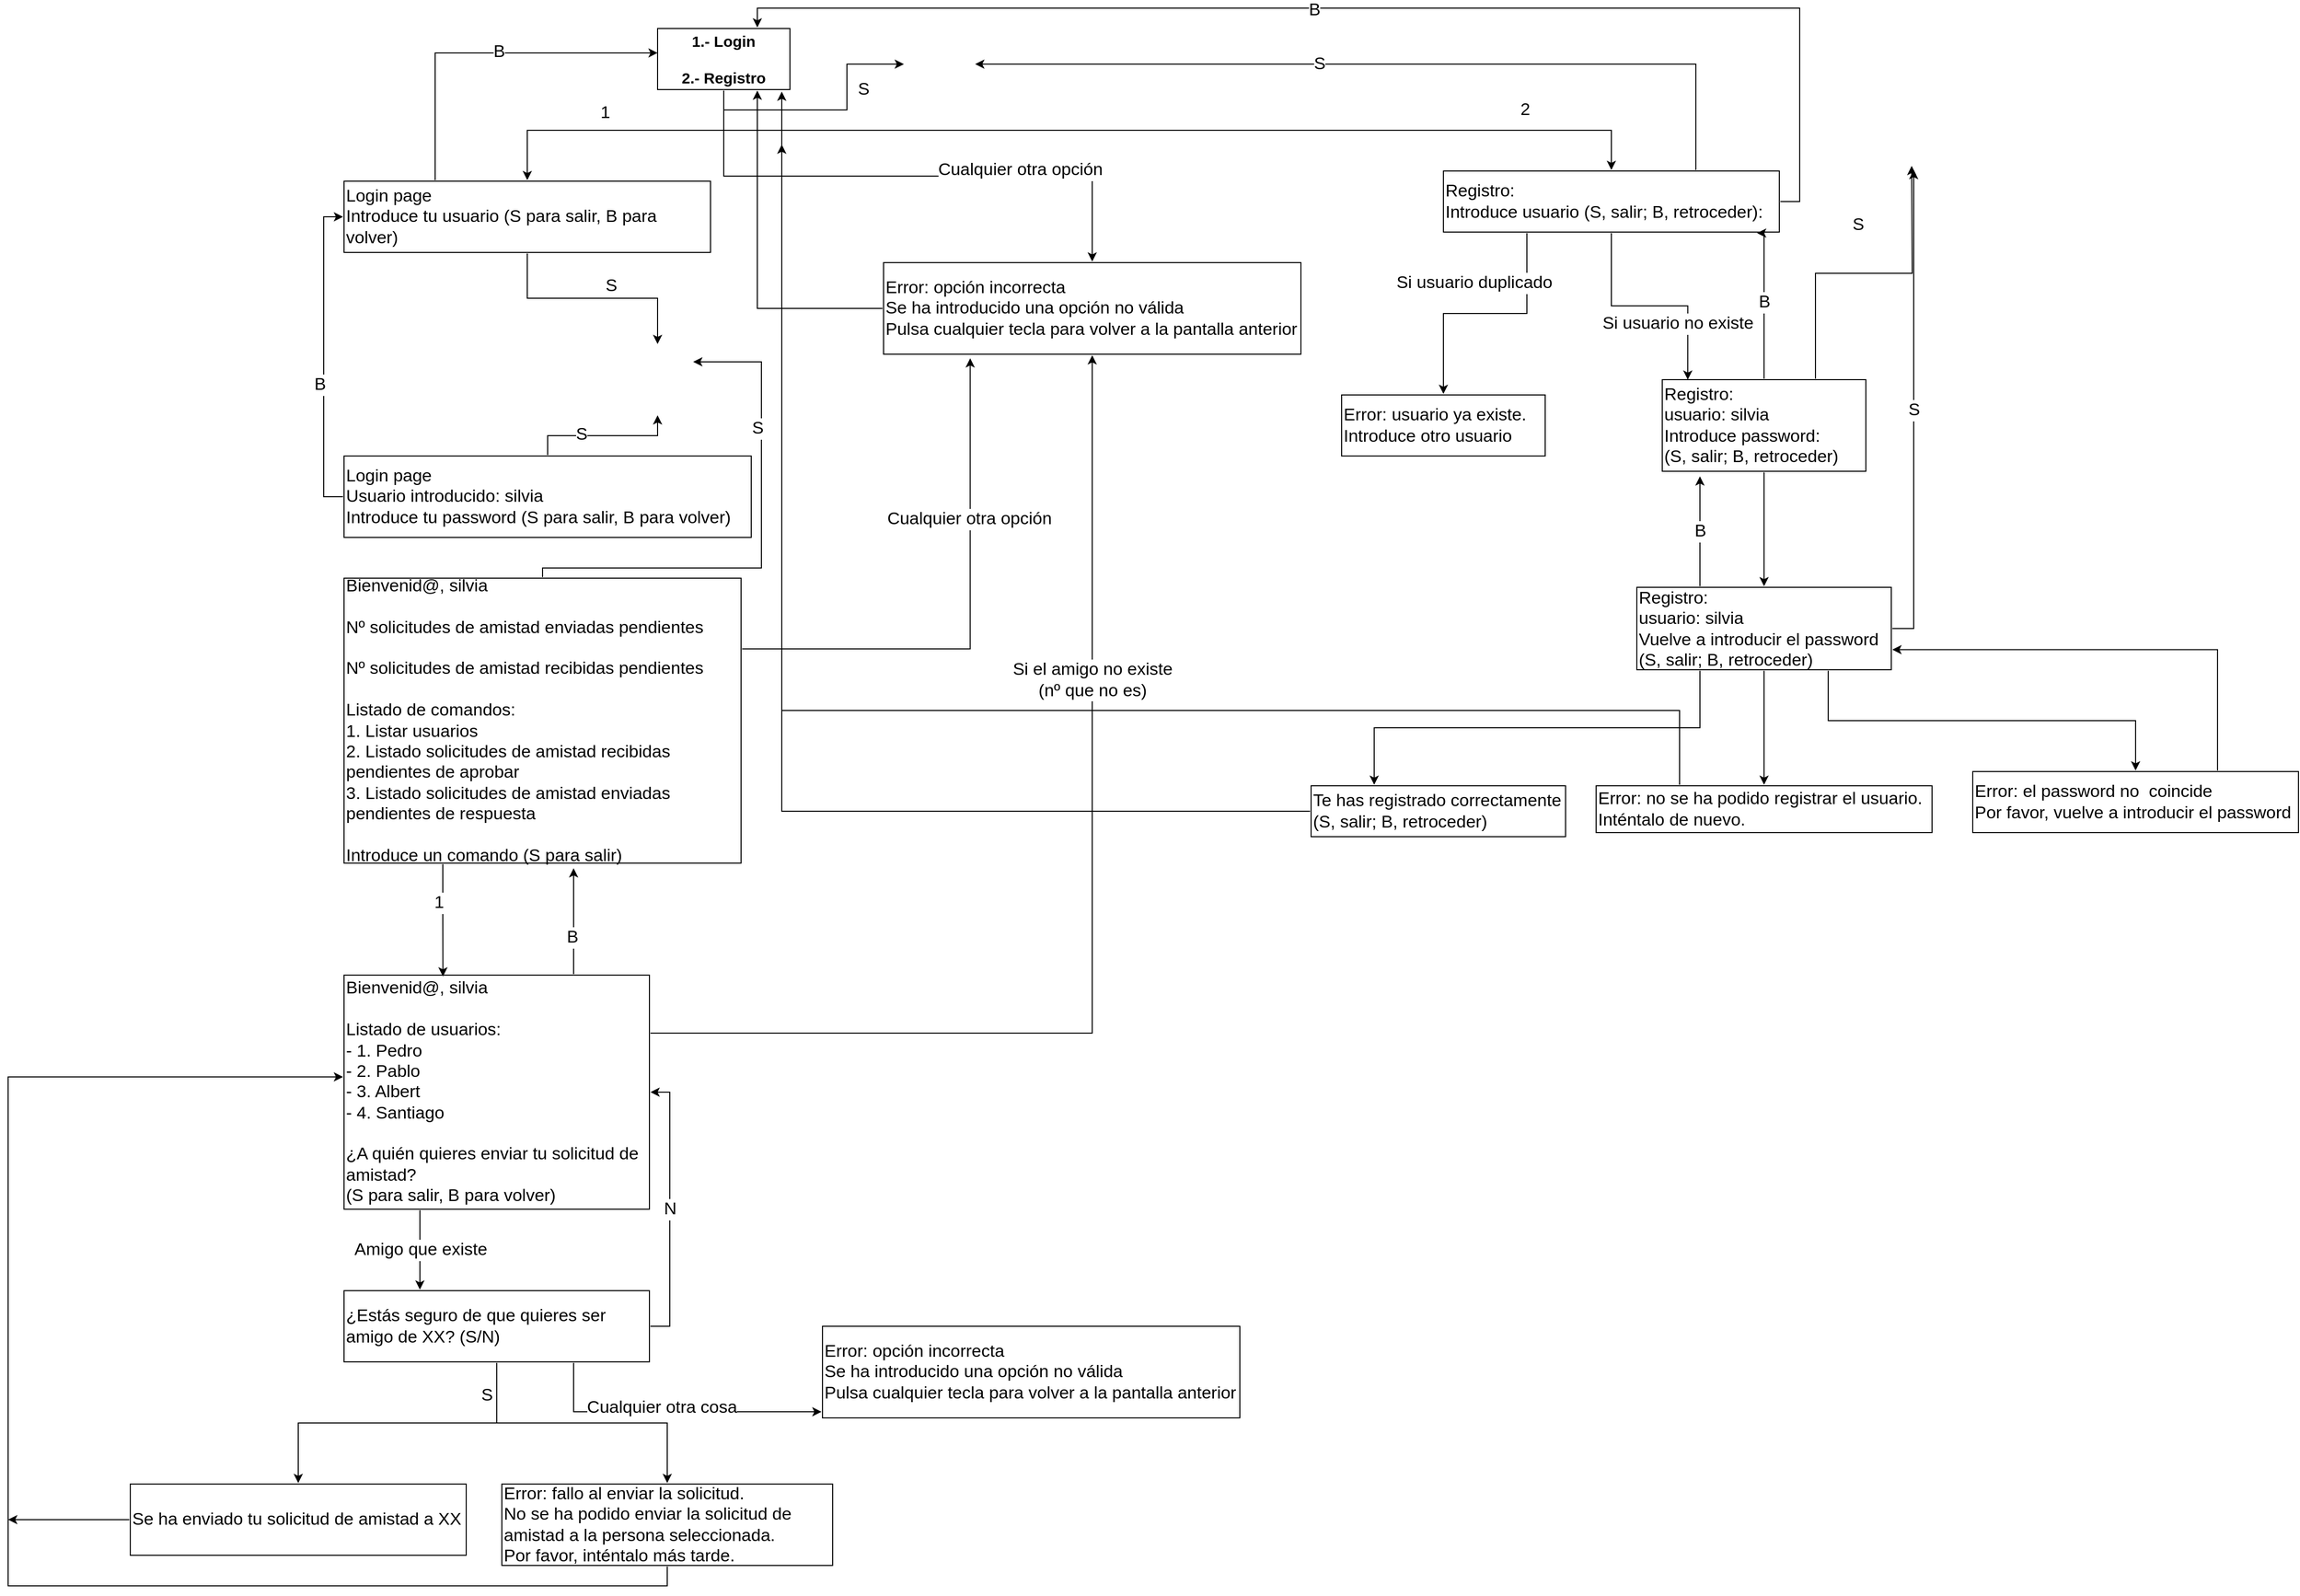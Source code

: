 <mxfile version="12.1.9" type="device" pages="1"><diagram id="4k9eme4xpMTy4wEH3VvS" name="Page-1"><mxGraphModel dx="2182" dy="1943" grid="1" gridSize="10" guides="1" tooltips="1" connect="1" arrows="1" fold="1" page="1" pageScale="1" pageWidth="827" pageHeight="1169" math="0" shadow="0"><root><mxCell id="0"/><mxCell id="1" parent="0"/><mxCell id="zM1rFMtfUrZstzQzF2EO-4" style="edgeStyle=orthogonalEdgeStyle;rounded=0;orthogonalLoop=1;jettySize=auto;html=1;exitX=0.5;exitY=1;exitDx=0;exitDy=0;" edge="1" parent="1" source="zM1rFMtfUrZstzQzF2EO-1" target="zM1rFMtfUrZstzQzF2EO-2"><mxGeometry relative="1" as="geometry"><Array as="points"><mxPoint x="413" y="120"/><mxPoint x="220" y="120"/></Array></mxGeometry></mxCell><mxCell id="zM1rFMtfUrZstzQzF2EO-8" style="edgeStyle=orthogonalEdgeStyle;rounded=0;orthogonalLoop=1;jettySize=auto;html=1;exitX=0.5;exitY=1;exitDx=0;exitDy=0;fontSize=17;" edge="1" parent="1" source="zM1rFMtfUrZstzQzF2EO-1" target="zM1rFMtfUrZstzQzF2EO-7"><mxGeometry relative="1" as="geometry"/></mxCell><mxCell id="zM1rFMtfUrZstzQzF2EO-9" value="S" style="text;html=1;resizable=0;points=[];align=center;verticalAlign=middle;labelBackgroundColor=#ffffff;fontSize=17;" vertex="1" connectable="0" parent="zM1rFMtfUrZstzQzF2EO-8"><mxGeometry x="-0.394" y="4" relative="1" as="geometry"><mxPoint x="83" y="-16" as="offset"/></mxGeometry></mxCell><mxCell id="zM1rFMtfUrZstzQzF2EO-11" style="edgeStyle=orthogonalEdgeStyle;rounded=0;orthogonalLoop=1;jettySize=auto;html=1;exitX=0.5;exitY=1;exitDx=0;exitDy=0;entryX=0.5;entryY=0;entryDx=0;entryDy=0;fontSize=17;" edge="1" parent="1" source="zM1rFMtfUrZstzQzF2EO-1" target="zM1rFMtfUrZstzQzF2EO-6"><mxGeometry relative="1" as="geometry"/></mxCell><mxCell id="zM1rFMtfUrZstzQzF2EO-12" value="Cualquier otra opción" style="text;html=1;resizable=0;points=[];align=center;verticalAlign=middle;labelBackgroundColor=#ffffff;fontSize=17;" vertex="1" connectable="0" parent="zM1rFMtfUrZstzQzF2EO-11"><mxGeometry x="0.742" y="-2" relative="1" as="geometry"><mxPoint x="-69" y="-22" as="offset"/></mxGeometry></mxCell><mxCell id="zM1rFMtfUrZstzQzF2EO-14" style="edgeStyle=orthogonalEdgeStyle;rounded=0;orthogonalLoop=1;jettySize=auto;html=1;exitX=0.5;exitY=1;exitDx=0;exitDy=0;fontSize=17;" edge="1" parent="1" source="zM1rFMtfUrZstzQzF2EO-1" target="zM1rFMtfUrZstzQzF2EO-13"><mxGeometry relative="1" as="geometry"/></mxCell><mxCell id="zM1rFMtfUrZstzQzF2EO-15" value="2" style="text;html=1;resizable=0;points=[];align=center;verticalAlign=middle;labelBackgroundColor=#ffffff;fontSize=17;" vertex="1" connectable="0" parent="zM1rFMtfUrZstzQzF2EO-14"><mxGeometry x="0.84" y="-2" relative="1" as="geometry"><mxPoint x="-48" y="-22" as="offset"/></mxGeometry></mxCell><mxCell id="zM1rFMtfUrZstzQzF2EO-1" value="&lt;b style=&quot;font-size: 15px&quot;&gt;1.- Login&lt;br&gt;&lt;br&gt;2.- Registro&lt;/b&gt;" style="text;html=1;align=center;verticalAlign=middle;whiteSpace=wrap;rounded=0;perimeterSpacing=1;strokeColor=#000000;" vertex="1" parent="1"><mxGeometry x="348" y="20" width="130" height="60" as="geometry"/></mxCell><mxCell id="zM1rFMtfUrZstzQzF2EO-19" style="edgeStyle=orthogonalEdgeStyle;rounded=0;orthogonalLoop=1;jettySize=auto;html=1;exitX=0.5;exitY=1;exitDx=0;exitDy=0;entryX=0.5;entryY=0;entryDx=0;entryDy=0;fontSize=17;" edge="1" parent="1" source="zM1rFMtfUrZstzQzF2EO-2" target="zM1rFMtfUrZstzQzF2EO-18"><mxGeometry relative="1" as="geometry"/></mxCell><mxCell id="zM1rFMtfUrZstzQzF2EO-23" style="edgeStyle=orthogonalEdgeStyle;rounded=0;orthogonalLoop=1;jettySize=auto;html=1;exitX=0.25;exitY=0;exitDx=0;exitDy=0;entryX=0.008;entryY=0.403;entryDx=0;entryDy=0;entryPerimeter=0;fontSize=17;" edge="1" parent="1" source="zM1rFMtfUrZstzQzF2EO-2" target="zM1rFMtfUrZstzQzF2EO-1"><mxGeometry relative="1" as="geometry"/></mxCell><mxCell id="zM1rFMtfUrZstzQzF2EO-24" value="B" style="text;html=1;resizable=0;points=[];align=center;verticalAlign=middle;labelBackgroundColor=#ffffff;fontSize=17;" vertex="1" connectable="0" parent="zM1rFMtfUrZstzQzF2EO-23"><mxGeometry x="-0.271" y="-62" relative="1" as="geometry"><mxPoint x="62" y="-63" as="offset"/></mxGeometry></mxCell><mxCell id="zM1rFMtfUrZstzQzF2EO-2" value="&lt;div style=&quot;font-size: 17px&quot;&gt;&lt;font style=&quot;font-size: 17px&quot;&gt;Login page&amp;nbsp; &amp;nbsp; &amp;nbsp; &amp;nbsp;&amp;nbsp;&lt;/font&gt;&lt;/div&gt;&lt;div style=&quot;font-size: 17px&quot;&gt;&lt;font style=&quot;font-size: 17px&quot;&gt;Introduce tu usuario (S para salir, B para volver)&lt;/font&gt;&lt;/div&gt;" style="text;html=1;align=left;verticalAlign=middle;whiteSpace=wrap;rounded=0;strokeColor=#000000;perimeterSpacing=1;" vertex="1" parent="1"><mxGeometry x="40" y="170" width="360" height="70" as="geometry"/></mxCell><mxCell id="zM1rFMtfUrZstzQzF2EO-5" value="1&lt;br style=&quot;font-size: 17px;&quot;&gt;" style="text;html=1;resizable=0;points=[];autosize=1;align=left;verticalAlign=top;spacingTop=-4;fontSize=17;" vertex="1" parent="1"><mxGeometry x="290" y="90" width="20" height="20" as="geometry"/></mxCell><mxCell id="zM1rFMtfUrZstzQzF2EO-17" style="edgeStyle=orthogonalEdgeStyle;rounded=0;orthogonalLoop=1;jettySize=auto;html=1;entryX=0.75;entryY=1;entryDx=0;entryDy=0;fontSize=17;" edge="1" parent="1" source="zM1rFMtfUrZstzQzF2EO-6" target="zM1rFMtfUrZstzQzF2EO-1"><mxGeometry relative="1" as="geometry"/></mxCell><mxCell id="zM1rFMtfUrZstzQzF2EO-6" value="Error: opción incorrecta&lt;br&gt;Se ha introducido una opción no válida&lt;br&gt;Pulsa cualquier tecla para volver a la pantalla anterior" style="text;html=1;align=left;verticalAlign=middle;whiteSpace=wrap;rounded=0;fontSize=17;strokeColor=#000000;perimeterSpacing=1;" vertex="1" parent="1"><mxGeometry x="570" y="250" width="410" height="90" as="geometry"/></mxCell><mxCell id="zM1rFMtfUrZstzQzF2EO-7" value="" style="shape=image;html=1;verticalAlign=top;verticalLabelPosition=bottom;labelBackgroundColor=#ffffff;imageAspect=0;aspect=fixed;image=https://cdn3.iconfinder.com/data/icons/virtual-notebook/16/button_close-128.png;strokeColor=#000000;fontSize=17;" vertex="1" parent="1"><mxGeometry x="590" y="20" width="70" height="70" as="geometry"/></mxCell><mxCell id="zM1rFMtfUrZstzQzF2EO-66" style="edgeStyle=orthogonalEdgeStyle;rounded=0;orthogonalLoop=1;jettySize=auto;html=1;exitX=0.75;exitY=0;exitDx=0;exitDy=0;entryX=1;entryY=0.5;entryDx=0;entryDy=0;fontSize=17;" edge="1" parent="1" source="zM1rFMtfUrZstzQzF2EO-13" target="zM1rFMtfUrZstzQzF2EO-7"><mxGeometry relative="1" as="geometry"/></mxCell><mxCell id="zM1rFMtfUrZstzQzF2EO-67" value="S" style="text;html=1;resizable=0;points=[];align=center;verticalAlign=middle;labelBackgroundColor=#ffffff;fontSize=17;" vertex="1" connectable="0" parent="zM1rFMtfUrZstzQzF2EO-66"><mxGeometry x="0.168" relative="1" as="geometry"><mxPoint as="offset"/></mxGeometry></mxCell><mxCell id="zM1rFMtfUrZstzQzF2EO-68" style="edgeStyle=orthogonalEdgeStyle;rounded=0;orthogonalLoop=1;jettySize=auto;html=1;exitX=1;exitY=0.5;exitDx=0;exitDy=0;entryX=0.75;entryY=0;entryDx=0;entryDy=0;fontSize=17;" edge="1" parent="1" source="zM1rFMtfUrZstzQzF2EO-13" target="zM1rFMtfUrZstzQzF2EO-1"><mxGeometry relative="1" as="geometry"/></mxCell><mxCell id="zM1rFMtfUrZstzQzF2EO-69" value="B" style="text;html=1;resizable=0;points=[];align=center;verticalAlign=middle;labelBackgroundColor=#ffffff;fontSize=17;" vertex="1" connectable="0" parent="zM1rFMtfUrZstzQzF2EO-68"><mxGeometry x="0.096" y="2" relative="1" as="geometry"><mxPoint as="offset"/></mxGeometry></mxCell><mxCell id="zM1rFMtfUrZstzQzF2EO-76" value="Si usuario duplicado" style="edgeStyle=orthogonalEdgeStyle;rounded=0;orthogonalLoop=1;jettySize=auto;html=1;exitX=0.25;exitY=1;exitDx=0;exitDy=0;fontSize=17;" edge="1" parent="1" source="zM1rFMtfUrZstzQzF2EO-13" target="zM1rFMtfUrZstzQzF2EO-70"><mxGeometry x="0.092" y="-30" relative="1" as="geometry"><mxPoint as="offset"/></mxGeometry></mxCell><mxCell id="zM1rFMtfUrZstzQzF2EO-77" value="Si usuario no existe" style="edgeStyle=orthogonalEdgeStyle;rounded=0;orthogonalLoop=1;jettySize=auto;html=1;exitX=0.5;exitY=1;exitDx=0;exitDy=0;entryX=0.129;entryY=0.011;entryDx=0;entryDy=0;entryPerimeter=0;fontSize=17;" edge="1" parent="1" source="zM1rFMtfUrZstzQzF2EO-13" target="zM1rFMtfUrZstzQzF2EO-71"><mxGeometry x="0.498" y="-10" relative="1" as="geometry"><mxPoint as="offset"/></mxGeometry></mxCell><mxCell id="zM1rFMtfUrZstzQzF2EO-13" value="Registro:&lt;br&gt;Introduce usuario (S, salir; B, retroceder):" style="text;html=1;align=left;verticalAlign=middle;whiteSpace=wrap;rounded=0;fontSize=17;strokeColor=#000000;perimeterSpacing=1;" vertex="1" parent="1"><mxGeometry x="1120" y="160" width="330" height="60" as="geometry"/></mxCell><mxCell id="zM1rFMtfUrZstzQzF2EO-18" value="" style="shape=image;html=1;verticalAlign=top;verticalLabelPosition=bottom;labelBackgroundColor=#ffffff;imageAspect=0;aspect=fixed;image=https://cdn3.iconfinder.com/data/icons/virtual-notebook/16/button_close-128.png;strokeColor=#000000;fontSize=17;" vertex="1" parent="1"><mxGeometry x="313" y="330" width="70" height="70" as="geometry"/></mxCell><mxCell id="zM1rFMtfUrZstzQzF2EO-20" value="S" style="text;html=1;resizable=0;points=[];autosize=1;align=left;verticalAlign=top;spacingTop=-4;fontSize=17;" vertex="1" parent="1"><mxGeometry x="295" y="260" width="30" height="20" as="geometry"/></mxCell><mxCell id="zM1rFMtfUrZstzQzF2EO-27" style="edgeStyle=orthogonalEdgeStyle;rounded=0;orthogonalLoop=1;jettySize=auto;html=1;fontSize=17;" edge="1" parent="1" source="zM1rFMtfUrZstzQzF2EO-25" target="zM1rFMtfUrZstzQzF2EO-18"><mxGeometry relative="1" as="geometry"/></mxCell><mxCell id="zM1rFMtfUrZstzQzF2EO-28" value="S" style="text;html=1;resizable=0;points=[];align=center;verticalAlign=middle;labelBackgroundColor=#ffffff;fontSize=17;" vertex="1" connectable="0" parent="zM1rFMtfUrZstzQzF2EO-27"><mxGeometry x="-0.292" y="1" relative="1" as="geometry"><mxPoint as="offset"/></mxGeometry></mxCell><mxCell id="zM1rFMtfUrZstzQzF2EO-29" style="edgeStyle=orthogonalEdgeStyle;rounded=0;orthogonalLoop=1;jettySize=auto;html=1;exitX=0;exitY=0.5;exitDx=0;exitDy=0;entryX=0;entryY=0.5;entryDx=0;entryDy=0;fontSize=17;" edge="1" parent="1" source="zM1rFMtfUrZstzQzF2EO-25" target="zM1rFMtfUrZstzQzF2EO-2"><mxGeometry relative="1" as="geometry"/></mxCell><mxCell id="zM1rFMtfUrZstzQzF2EO-30" value="B" style="text;html=1;resizable=0;points=[];align=center;verticalAlign=middle;labelBackgroundColor=#ffffff;fontSize=17;" vertex="1" connectable="0" parent="zM1rFMtfUrZstzQzF2EO-29"><mxGeometry x="-0.176" y="4" relative="1" as="geometry"><mxPoint as="offset"/></mxGeometry></mxCell><mxCell id="zM1rFMtfUrZstzQzF2EO-25" value="&lt;div style=&quot;font-size: 17px&quot;&gt;Login page&lt;/div&gt;&lt;div&gt;&lt;div&gt;&lt;span style=&quot;font-size: 17px&quot;&gt;Usuario introducido: silvia&lt;/span&gt;&lt;/div&gt;&lt;div&gt;&lt;span style=&quot;font-size: 17px&quot;&gt;Introduce tu password (S para salir, B para volver)&lt;/span&gt;&lt;/div&gt;&lt;/div&gt;" style="text;html=1;align=left;verticalAlign=middle;whiteSpace=wrap;rounded=0;strokeColor=#000000;perimeterSpacing=1;" vertex="1" parent="1"><mxGeometry x="40" y="440" width="400" height="80" as="geometry"/></mxCell><mxCell id="zM1rFMtfUrZstzQzF2EO-33" style="edgeStyle=orthogonalEdgeStyle;rounded=0;orthogonalLoop=1;jettySize=auto;html=1;fontSize=17;entryX=1;entryY=0.25;entryDx=0;entryDy=0;" edge="1" parent="1" source="zM1rFMtfUrZstzQzF2EO-31" target="zM1rFMtfUrZstzQzF2EO-18"><mxGeometry relative="1" as="geometry"><mxPoint x="500" y="370" as="targetPoint"/><Array as="points"><mxPoint x="235" y="550"/><mxPoint x="450" y="550"/><mxPoint x="450" y="348"/></Array></mxGeometry></mxCell><mxCell id="zM1rFMtfUrZstzQzF2EO-34" value="S" style="text;html=1;resizable=0;points=[];align=center;verticalAlign=middle;labelBackgroundColor=#ffffff;fontSize=17;" vertex="1" connectable="0" parent="zM1rFMtfUrZstzQzF2EO-33"><mxGeometry x="0.465" y="4" relative="1" as="geometry"><mxPoint as="offset"/></mxGeometry></mxCell><mxCell id="zM1rFMtfUrZstzQzF2EO-35" style="edgeStyle=orthogonalEdgeStyle;rounded=0;orthogonalLoop=1;jettySize=auto;html=1;exitX=1;exitY=0.25;exitDx=0;exitDy=0;entryX=0.209;entryY=1.033;entryDx=0;entryDy=0;entryPerimeter=0;fontSize=17;" edge="1" parent="1" source="zM1rFMtfUrZstzQzF2EO-31" target="zM1rFMtfUrZstzQzF2EO-6"><mxGeometry relative="1" as="geometry"><Array as="points"><mxPoint x="655" y="630"/></Array></mxGeometry></mxCell><mxCell id="zM1rFMtfUrZstzQzF2EO-36" value="Cualquier otra opción" style="text;html=1;resizable=0;points=[];align=center;verticalAlign=middle;labelBackgroundColor=#ffffff;fontSize=17;" vertex="1" connectable="0" parent="zM1rFMtfUrZstzQzF2EO-35"><mxGeometry x="0.38" y="1" relative="1" as="geometry"><mxPoint as="offset"/></mxGeometry></mxCell><mxCell id="zM1rFMtfUrZstzQzF2EO-39" style="edgeStyle=orthogonalEdgeStyle;rounded=0;orthogonalLoop=1;jettySize=auto;html=1;exitX=0.25;exitY=1;exitDx=0;exitDy=0;entryX=0.325;entryY=0.01;entryDx=0;entryDy=0;entryPerimeter=0;fontSize=17;" edge="1" parent="1" source="zM1rFMtfUrZstzQzF2EO-31" target="zM1rFMtfUrZstzQzF2EO-38"><mxGeometry relative="1" as="geometry"/></mxCell><mxCell id="zM1rFMtfUrZstzQzF2EO-40" value="1" style="text;html=1;resizable=0;points=[];align=center;verticalAlign=middle;labelBackgroundColor=#ffffff;fontSize=17;" vertex="1" connectable="0" parent="zM1rFMtfUrZstzQzF2EO-39"><mxGeometry x="-0.309" y="-4" relative="1" as="geometry"><mxPoint as="offset"/></mxGeometry></mxCell><mxCell id="zM1rFMtfUrZstzQzF2EO-31" value="&lt;font style=&quot;font-size: 17px&quot;&gt;Bienvenid@, silvia&lt;br&gt;&lt;br&gt;Nº solicitudes de amistad enviadas pendientes&lt;br&gt;&lt;br&gt;Nº solicitudes de amistad recibidas pendientes&lt;br&gt;&lt;br&gt;Listado de comandos:&lt;br&gt;1. Listar usuarios&lt;br&gt;2. Listado solicitudes de amistad recibidas pendientes de aprobar&lt;br&gt;3. Listado solicitudes de amistad enviadas pendientes de respuesta&lt;br&gt;&lt;br&gt;Introduce un comando (S para salir)&lt;br&gt;&lt;/font&gt;" style="text;html=1;align=left;verticalAlign=middle;whiteSpace=wrap;rounded=0;strokeColor=#000000;perimeterSpacing=1;" vertex="1" parent="1"><mxGeometry x="40" y="560" width="390" height="280" as="geometry"/></mxCell><mxCell id="zM1rFMtfUrZstzQzF2EO-41" style="edgeStyle=orthogonalEdgeStyle;rounded=0;orthogonalLoop=1;jettySize=auto;html=1;exitX=0.75;exitY=0;exitDx=0;exitDy=0;entryX=0.579;entryY=1.014;entryDx=0;entryDy=0;entryPerimeter=0;fontSize=17;" edge="1" parent="1" source="zM1rFMtfUrZstzQzF2EO-38" target="zM1rFMtfUrZstzQzF2EO-31"><mxGeometry relative="1" as="geometry"><Array as="points"><mxPoint x="266" y="845"/><mxPoint x="266" y="845"/></Array></mxGeometry></mxCell><mxCell id="zM1rFMtfUrZstzQzF2EO-42" value="B" style="text;html=1;resizable=0;points=[];align=center;verticalAlign=middle;labelBackgroundColor=#ffffff;fontSize=17;" vertex="1" connectable="0" parent="zM1rFMtfUrZstzQzF2EO-41"><mxGeometry x="-0.308" y="2" relative="1" as="geometry"><mxPoint as="offset"/></mxGeometry></mxCell><mxCell id="zM1rFMtfUrZstzQzF2EO-43" style="edgeStyle=orthogonalEdgeStyle;rounded=0;orthogonalLoop=1;jettySize=auto;html=1;exitX=1;exitY=0.25;exitDx=0;exitDy=0;fontSize=17;" edge="1" parent="1" source="zM1rFMtfUrZstzQzF2EO-38" target="zM1rFMtfUrZstzQzF2EO-6"><mxGeometry relative="1" as="geometry"/></mxCell><mxCell id="zM1rFMtfUrZstzQzF2EO-44" value="Si el amigo no existe&lt;br&gt;(nº que no es)" style="text;html=1;resizable=0;points=[];align=center;verticalAlign=middle;labelBackgroundColor=#ffffff;fontSize=17;" vertex="1" connectable="0" parent="zM1rFMtfUrZstzQzF2EO-43"><mxGeometry x="0.638" relative="1" as="geometry"><mxPoint y="120" as="offset"/></mxGeometry></mxCell><mxCell id="zM1rFMtfUrZstzQzF2EO-46" value="Amigo que existe" style="edgeStyle=orthogonalEdgeStyle;rounded=0;orthogonalLoop=1;jettySize=auto;html=1;exitX=0.25;exitY=1;exitDx=0;exitDy=0;entryX=0.25;entryY=0;entryDx=0;entryDy=0;fontSize=17;" edge="1" parent="1" source="zM1rFMtfUrZstzQzF2EO-38" target="zM1rFMtfUrZstzQzF2EO-45"><mxGeometry relative="1" as="geometry"><Array as="points"><mxPoint x="115" y="1220"/><mxPoint x="115" y="1220"/></Array></mxGeometry></mxCell><mxCell id="zM1rFMtfUrZstzQzF2EO-38" value="&lt;font style=&quot;font-size: 17px&quot;&gt;Bienvenid@, silvia&lt;br&gt;&lt;br&gt;Listado de usuarios:&lt;br&gt;- 1. Pedro&lt;br&gt;- 2. Pablo&lt;br&gt;- 3. Albert&lt;br&gt;- 4. Santiago&lt;br&gt;&lt;br&gt;¿A quién quieres enviar tu solicitud de amistad?&lt;br&gt;(S para salir, B para volver)&lt;br&gt;&lt;/font&gt;" style="text;html=1;align=left;verticalAlign=middle;whiteSpace=wrap;rounded=0;strokeColor=#000000;perimeterSpacing=1;" vertex="1" parent="1"><mxGeometry x="40" y="950" width="300" height="230" as="geometry"/></mxCell><mxCell id="zM1rFMtfUrZstzQzF2EO-54" style="edgeStyle=orthogonalEdgeStyle;rounded=0;orthogonalLoop=1;jettySize=auto;html=1;exitX=0.5;exitY=1;exitDx=0;exitDy=0;entryX=0.5;entryY=0;entryDx=0;entryDy=0;fontSize=17;" edge="1" parent="1" source="zM1rFMtfUrZstzQzF2EO-45" target="zM1rFMtfUrZstzQzF2EO-49"><mxGeometry relative="1" as="geometry"><Array as="points"><mxPoint x="190" y="1390"/><mxPoint x="-5" y="1390"/></Array></mxGeometry></mxCell><mxCell id="zM1rFMtfUrZstzQzF2EO-55" style="edgeStyle=orthogonalEdgeStyle;rounded=0;orthogonalLoop=1;jettySize=auto;html=1;exitX=0.5;exitY=1;exitDx=0;exitDy=0;entryX=0.5;entryY=0;entryDx=0;entryDy=0;fontSize=17;" edge="1" parent="1" source="zM1rFMtfUrZstzQzF2EO-45" target="zM1rFMtfUrZstzQzF2EO-47"><mxGeometry relative="1" as="geometry"><Array as="points"><mxPoint x="190" y="1390"/><mxPoint x="358" y="1390"/></Array></mxGeometry></mxCell><mxCell id="zM1rFMtfUrZstzQzF2EO-58" value="N" style="edgeStyle=orthogonalEdgeStyle;rounded=0;orthogonalLoop=1;jettySize=auto;html=1;exitX=1;exitY=0.5;exitDx=0;exitDy=0;entryX=1;entryY=0.5;entryDx=0;entryDy=0;fontSize=17;" edge="1" parent="1" source="zM1rFMtfUrZstzQzF2EO-45" target="zM1rFMtfUrZstzQzF2EO-38"><mxGeometry relative="1" as="geometry"/></mxCell><mxCell id="zM1rFMtfUrZstzQzF2EO-61" style="edgeStyle=orthogonalEdgeStyle;rounded=0;orthogonalLoop=1;jettySize=auto;html=1;exitX=0.75;exitY=1;exitDx=0;exitDy=0;entryX=0;entryY=0.924;entryDx=0;entryDy=0;entryPerimeter=0;fontSize=17;" edge="1" parent="1" source="zM1rFMtfUrZstzQzF2EO-45" target="zM1rFMtfUrZstzQzF2EO-60"><mxGeometry relative="1" as="geometry"/></mxCell><mxCell id="zM1rFMtfUrZstzQzF2EO-62" value="Cualquier otra cosa" style="text;html=1;resizable=0;points=[];align=center;verticalAlign=middle;labelBackgroundColor=#ffffff;fontSize=17;" vertex="1" connectable="0" parent="zM1rFMtfUrZstzQzF2EO-61"><mxGeometry x="-0.077" y="4" relative="1" as="geometry"><mxPoint as="offset"/></mxGeometry></mxCell><mxCell id="zM1rFMtfUrZstzQzF2EO-45" value="&lt;font style=&quot;font-size: 17px&quot;&gt;¿Estás seguro de que quieres ser amigo de XX? (S/N)&lt;br&gt;&lt;/font&gt;" style="text;html=1;align=left;verticalAlign=middle;whiteSpace=wrap;rounded=0;strokeColor=#000000;perimeterSpacing=1;" vertex="1" parent="1"><mxGeometry x="40" y="1260" width="300" height="70" as="geometry"/></mxCell><mxCell id="zM1rFMtfUrZstzQzF2EO-63" style="edgeStyle=orthogonalEdgeStyle;rounded=0;orthogonalLoop=1;jettySize=auto;html=1;exitX=0.5;exitY=1;exitDx=0;exitDy=0;fontSize=17;" edge="1" parent="1" source="zM1rFMtfUrZstzQzF2EO-47" target="zM1rFMtfUrZstzQzF2EO-38"><mxGeometry relative="1" as="geometry"><mxPoint x="-227" y="1050" as="targetPoint"/><Array as="points"><mxPoint x="358" y="1550"/><mxPoint x="-290" y="1550"/><mxPoint x="-290" y="1050"/></Array></mxGeometry></mxCell><mxCell id="zM1rFMtfUrZstzQzF2EO-47" value="&lt;font style=&quot;font-size: 17px&quot;&gt;Error: fallo al enviar la solicitud.&lt;br&gt;No se ha podido enviar la solicitud de amistad a la persona seleccionada. &lt;br&gt;Por favor, inténtalo más tarde.&lt;br&gt;&lt;/font&gt;" style="text;html=1;align=left;verticalAlign=middle;whiteSpace=wrap;rounded=0;strokeColor=#000000;perimeterSpacing=1;" vertex="1" parent="1"><mxGeometry x="195" y="1450" width="325" height="80" as="geometry"/></mxCell><mxCell id="zM1rFMtfUrZstzQzF2EO-64" style="edgeStyle=orthogonalEdgeStyle;rounded=0;orthogonalLoop=1;jettySize=auto;html=1;exitX=0;exitY=0.5;exitDx=0;exitDy=0;fontSize=17;" edge="1" parent="1" source="zM1rFMtfUrZstzQzF2EO-49"><mxGeometry relative="1" as="geometry"><mxPoint x="-290" y="1485" as="targetPoint"/></mxGeometry></mxCell><mxCell id="zM1rFMtfUrZstzQzF2EO-49" value="&lt;font style=&quot;font-size: 17px&quot;&gt;Se ha enviado tu solicitud de amistad a XX&lt;br&gt;&lt;/font&gt;" style="text;html=1;align=left;verticalAlign=middle;whiteSpace=wrap;rounded=0;strokeColor=#000000;perimeterSpacing=1;" vertex="1" parent="1"><mxGeometry x="-170" y="1450" width="330" height="70" as="geometry"/></mxCell><mxCell id="zM1rFMtfUrZstzQzF2EO-56" value="S" style="text;html=1;resizable=0;points=[];autosize=1;align=center;verticalAlign=top;spacingTop=-4;fontSize=17;" vertex="1" parent="1"><mxGeometry x="165" y="1350" width="30" height="20" as="geometry"/></mxCell><mxCell id="zM1rFMtfUrZstzQzF2EO-60" value="Error: opción incorrecta&lt;br&gt;Se ha introducido una opción no válida&lt;br&gt;Pulsa cualquier tecla para volver a la pantalla anterior" style="text;html=1;align=left;verticalAlign=middle;whiteSpace=wrap;rounded=0;fontSize=17;strokeColor=#000000;perimeterSpacing=1;" vertex="1" parent="1"><mxGeometry x="510" y="1295" width="410" height="90" as="geometry"/></mxCell><mxCell id="zM1rFMtfUrZstzQzF2EO-70" value="Error: usuario ya existe.&lt;br&gt;Introduce otro usuario" style="text;html=1;align=left;verticalAlign=middle;whiteSpace=wrap;rounded=0;fontSize=17;strokeColor=#000000;perimeterSpacing=1;" vertex="1" parent="1"><mxGeometry x="1020" y="380" width="200" height="60" as="geometry"/></mxCell><mxCell id="zM1rFMtfUrZstzQzF2EO-72" style="edgeStyle=orthogonalEdgeStyle;rounded=0;orthogonalLoop=1;jettySize=auto;html=1;exitX=0.75;exitY=0;exitDx=0;exitDy=0;fontSize=17;" edge="1" parent="1" source="zM1rFMtfUrZstzQzF2EO-71"><mxGeometry relative="1" as="geometry"><mxPoint x="1580" y="155" as="targetPoint"/></mxGeometry></mxCell><mxCell id="zM1rFMtfUrZstzQzF2EO-75" value="B" style="edgeStyle=orthogonalEdgeStyle;rounded=0;orthogonalLoop=1;jettySize=auto;html=1;exitX=0.5;exitY=0;exitDx=0;exitDy=0;entryX=0.931;entryY=1;entryDx=0;entryDy=0;entryPerimeter=0;fontSize=17;" edge="1" parent="1" source="zM1rFMtfUrZstzQzF2EO-71" target="zM1rFMtfUrZstzQzF2EO-13"><mxGeometry relative="1" as="geometry"><Array as="points"><mxPoint x="1435" y="221"/></Array></mxGeometry></mxCell><mxCell id="zM1rFMtfUrZstzQzF2EO-79" style="edgeStyle=orthogonalEdgeStyle;rounded=0;orthogonalLoop=1;jettySize=auto;html=1;exitX=0.5;exitY=1;exitDx=0;exitDy=0;entryX=0.5;entryY=0;entryDx=0;entryDy=0;fontSize=17;" edge="1" parent="1" source="zM1rFMtfUrZstzQzF2EO-71" target="zM1rFMtfUrZstzQzF2EO-78"><mxGeometry relative="1" as="geometry"/></mxCell><mxCell id="zM1rFMtfUrZstzQzF2EO-71" value="Registro:&lt;br&gt;usuario: silvia&lt;br&gt;Introduce password:&amp;nbsp;&lt;br&gt;(S, salir; B, retroceder)" style="text;html=1;align=left;verticalAlign=middle;whiteSpace=wrap;rounded=0;fontSize=17;strokeColor=#000000;perimeterSpacing=1;" vertex="1" parent="1"><mxGeometry x="1335" y="365" width="200" height="90" as="geometry"/></mxCell><mxCell id="zM1rFMtfUrZstzQzF2EO-73" value="" style="shape=image;html=1;verticalAlign=top;verticalLabelPosition=bottom;labelBackgroundColor=#ffffff;imageAspect=0;aspect=fixed;image=https://cdn3.iconfinder.com/data/icons/virtual-notebook/16/button_close-128.png;strokeColor=#000000;fontSize=17;" vertex="1" parent="1"><mxGeometry x="1540" y="90" width="70" height="70" as="geometry"/></mxCell><mxCell id="zM1rFMtfUrZstzQzF2EO-74" value="S" style="text;html=1;resizable=0;points=[];autosize=1;align=left;verticalAlign=top;spacingTop=-4;fontSize=17;" vertex="1" parent="1"><mxGeometry x="1520" y="200" width="30" height="20" as="geometry"/></mxCell><mxCell id="zM1rFMtfUrZstzQzF2EO-85" style="edgeStyle=orthogonalEdgeStyle;rounded=0;orthogonalLoop=1;jettySize=auto;html=1;exitX=0.25;exitY=1;exitDx=0;exitDy=0;entryX=0.25;entryY=0;entryDx=0;entryDy=0;fontSize=17;" edge="1" parent="1" source="zM1rFMtfUrZstzQzF2EO-78" target="zM1rFMtfUrZstzQzF2EO-80"><mxGeometry relative="1" as="geometry"/></mxCell><mxCell id="zM1rFMtfUrZstzQzF2EO-86" style="edgeStyle=orthogonalEdgeStyle;rounded=0;orthogonalLoop=1;jettySize=auto;html=1;exitX=0.5;exitY=1;exitDx=0;exitDy=0;entryX=0.5;entryY=0;entryDx=0;entryDy=0;fontSize=17;" edge="1" parent="1" source="zM1rFMtfUrZstzQzF2EO-78" target="zM1rFMtfUrZstzQzF2EO-84"><mxGeometry relative="1" as="geometry"/></mxCell><mxCell id="zM1rFMtfUrZstzQzF2EO-87" style="edgeStyle=orthogonalEdgeStyle;rounded=0;orthogonalLoop=1;jettySize=auto;html=1;exitX=0.75;exitY=1;exitDx=0;exitDy=0;entryX=0.5;entryY=0;entryDx=0;entryDy=0;fontSize=17;" edge="1" parent="1" source="zM1rFMtfUrZstzQzF2EO-78" target="zM1rFMtfUrZstzQzF2EO-81"><mxGeometry relative="1" as="geometry"/></mxCell><mxCell id="zM1rFMtfUrZstzQzF2EO-88" value="S" style="edgeStyle=orthogonalEdgeStyle;rounded=0;orthogonalLoop=1;jettySize=auto;html=1;exitX=1;exitY=0.5;exitDx=0;exitDy=0;entryX=0.6;entryY=0.986;entryDx=0;entryDy=0;entryPerimeter=0;fontSize=17;" edge="1" parent="1" source="zM1rFMtfUrZstzQzF2EO-78" target="zM1rFMtfUrZstzQzF2EO-73"><mxGeometry relative="1" as="geometry"/></mxCell><mxCell id="zM1rFMtfUrZstzQzF2EO-89" value="B" style="edgeStyle=orthogonalEdgeStyle;rounded=0;orthogonalLoop=1;jettySize=auto;html=1;exitX=0.25;exitY=0;exitDx=0;exitDy=0;fontSize=17;" edge="1" parent="1" source="zM1rFMtfUrZstzQzF2EO-78"><mxGeometry relative="1" as="geometry"><mxPoint x="1372" y="460" as="targetPoint"/></mxGeometry></mxCell><mxCell id="zM1rFMtfUrZstzQzF2EO-78" value="Registro:&lt;br&gt;usuario: silvia&lt;br&gt;Vuelve a introducir el password&lt;br&gt;(S, salir; B, retroceder)&lt;br&gt;" style="text;html=1;align=left;verticalAlign=middle;whiteSpace=wrap;rounded=0;fontSize=17;strokeColor=#000000;perimeterSpacing=1;" vertex="1" parent="1"><mxGeometry x="1310" y="569" width="250" height="81" as="geometry"/></mxCell><mxCell id="zM1rFMtfUrZstzQzF2EO-91" style="edgeStyle=orthogonalEdgeStyle;rounded=0;orthogonalLoop=1;jettySize=auto;html=1;exitX=0;exitY=0.5;exitDx=0;exitDy=0;fontSize=17;" edge="1" parent="1" source="zM1rFMtfUrZstzQzF2EO-80"><mxGeometry relative="1" as="geometry"><mxPoint x="470" y="82" as="targetPoint"/><Array as="points"><mxPoint x="470" y="789"/></Array></mxGeometry></mxCell><mxCell id="zM1rFMtfUrZstzQzF2EO-80" value="Te has registrado correctamente&lt;br&gt;(S, salir; B, retroceder)" style="text;html=1;align=left;verticalAlign=middle;whiteSpace=wrap;rounded=0;fontSize=17;strokeColor=#000000;perimeterSpacing=1;" vertex="1" parent="1"><mxGeometry x="990" y="764" width="250" height="50" as="geometry"/></mxCell><mxCell id="zM1rFMtfUrZstzQzF2EO-93" style="edgeStyle=orthogonalEdgeStyle;rounded=0;orthogonalLoop=1;jettySize=auto;html=1;exitX=0.75;exitY=0;exitDx=0;exitDy=0;entryX=1;entryY=0.75;entryDx=0;entryDy=0;fontSize=17;" edge="1" parent="1" source="zM1rFMtfUrZstzQzF2EO-81" target="zM1rFMtfUrZstzQzF2EO-78"><mxGeometry relative="1" as="geometry"/></mxCell><mxCell id="zM1rFMtfUrZstzQzF2EO-81" value="Error: el password no&amp;nbsp; coincide&lt;br&gt;Por favor, vuelve a introducir el password" style="text;html=1;align=left;verticalAlign=middle;whiteSpace=wrap;rounded=0;fontSize=17;strokeColor=#000000;perimeterSpacing=1;" vertex="1" parent="1"><mxGeometry x="1640" y="750" width="320" height="60" as="geometry"/></mxCell><mxCell id="zM1rFMtfUrZstzQzF2EO-92" style="edgeStyle=orthogonalEdgeStyle;rounded=0;orthogonalLoop=1;jettySize=auto;html=1;exitX=0.25;exitY=0;exitDx=0;exitDy=0;fontSize=17;" edge="1" parent="1" source="zM1rFMtfUrZstzQzF2EO-84"><mxGeometry relative="1" as="geometry"><mxPoint x="470" y="134" as="targetPoint"/><Array as="points"><mxPoint x="1352" y="690"/><mxPoint x="470" y="690"/></Array></mxGeometry></mxCell><mxCell id="zM1rFMtfUrZstzQzF2EO-84" value="Error: no se ha podido registrar el usuario.&lt;br&gt;Inténtalo de nuevo." style="text;html=1;align=left;verticalAlign=middle;whiteSpace=wrap;rounded=0;fontSize=17;strokeColor=#000000;perimeterSpacing=1;" vertex="1" parent="1"><mxGeometry x="1270" y="764" width="330" height="46" as="geometry"/></mxCell></root></mxGraphModel></diagram></mxfile>